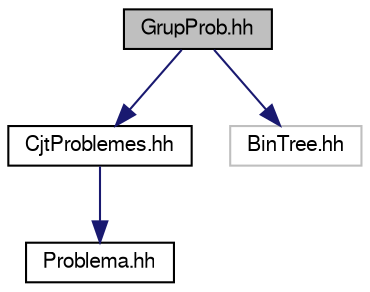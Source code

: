 digraph "GrupProb.hh"
{
 // LATEX_PDF_SIZE
  edge [fontname="FreeSans",fontsize="10",labelfontname="FreeSans",labelfontsize="10"];
  node [fontname="FreeSans",fontsize="10",shape=record];
  Node1 [label="GrupProb.hh",height=0.2,width=0.4,color="black", fillcolor="grey75", style="filled", fontcolor="black",tooltip="Especificació de la classe GrupProb."];
  Node1 -> Node2 [color="midnightblue",fontsize="10",style="solid",fontname="FreeSans"];
  Node2 [label="CjtProblemes.hh",height=0.2,width=0.4,color="black", fillcolor="white", style="filled",URL="$_cjt_problemes_8hh.html",tooltip="Especificació de la clase CjtProblemes."];
  Node2 -> Node3 [color="midnightblue",fontsize="10",style="solid",fontname="FreeSans"];
  Node3 [label="Problema.hh",height=0.2,width=0.4,color="black", fillcolor="white", style="filled",URL="$_problema_8hh.html",tooltip="Especificació de la classe Problema."];
  Node1 -> Node4 [color="midnightblue",fontsize="10",style="solid",fontname="FreeSans"];
  Node4 [label="BinTree.hh",height=0.2,width=0.4,color="grey75", fillcolor="white", style="filled",tooltip=" "];
}
